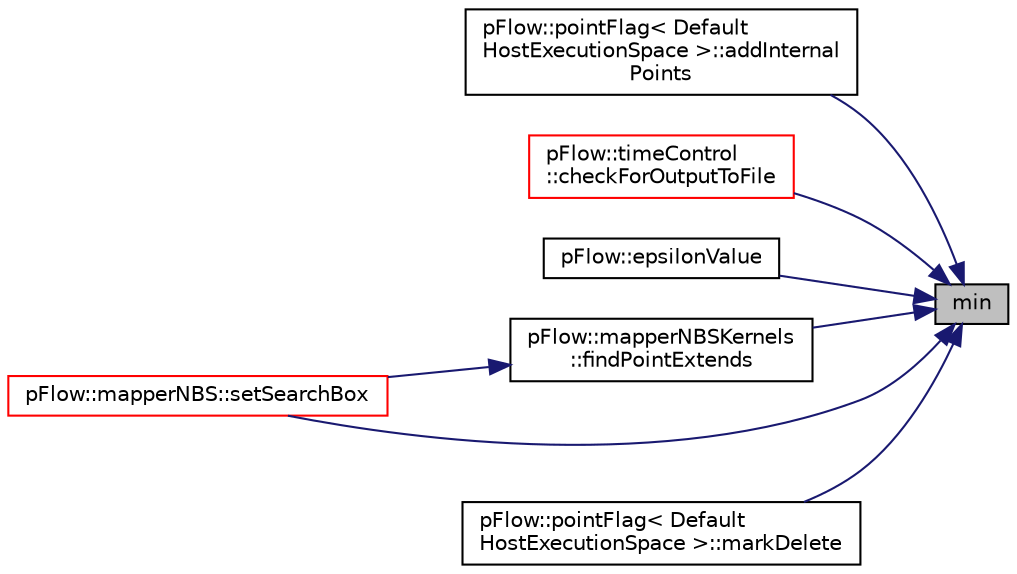 digraph "min"
{
 // LATEX_PDF_SIZE
  edge [fontname="Helvetica",fontsize="10",labelfontname="Helvetica",labelfontsize="10"];
  node [fontname="Helvetica",fontsize="10",shape=record];
  rankdir="RL";
  Node1 [label="min",height=0.2,width=0.4,color="black", fillcolor="grey75", style="filled", fontcolor="black",tooltip=" "];
  Node1 -> Node2 [dir="back",color="midnightblue",fontsize="10",style="solid",fontname="Helvetica"];
  Node2 [label="pFlow::pointFlag\< Default\lHostExecutionSpace \>::addInternal\lPoints",height=0.2,width=0.4,color="black", fillcolor="white", style="filled",URL="$classpFlow_1_1pointFlag.html#a6a3f9fbcd0472d2b49b98f6b604e306e",tooltip=" "];
  Node1 -> Node3 [dir="back",color="midnightblue",fontsize="10",style="solid",fontname="Helvetica"];
  Node3 [label="pFlow::timeControl\l::checkForOutputToFile",height=0.2,width=0.4,color="red", fillcolor="white", style="filled",URL="$classpFlow_1_1timeControl.html#a929ce719f6ba3f5075a41b42f133aed7",tooltip=" "];
  Node1 -> Node5 [dir="back",color="midnightblue",fontsize="10",style="solid",fontname="Helvetica"];
  Node5 [label="pFlow::epsilonValue",height=0.2,width=0.4,color="black", fillcolor="white", style="filled",URL="$namespacepFlow.html#ac2d229af1e3f22d4f92fd64e157610d9",tooltip=" "];
  Node1 -> Node6 [dir="back",color="midnightblue",fontsize="10",style="solid",fontname="Helvetica"];
  Node6 [label="pFlow::mapperNBSKernels\l::findPointExtends",height=0.2,width=0.4,color="black", fillcolor="white", style="filled",URL="$namespacepFlow_1_1mapperNBSKernels.html#a8979597ddbbff9e3bcfbcde9ae238e40",tooltip=" "];
  Node6 -> Node7 [dir="back",color="midnightblue",fontsize="10",style="solid",fontname="Helvetica"];
  Node7 [label="pFlow::mapperNBS::setSearchBox",height=0.2,width=0.4,color="red", fillcolor="white", style="filled",URL="$classpFlow_1_1mapperNBS.html#a6cf459a5a9e4c4f275f80a91cd04487d",tooltip=" "];
  Node1 -> Node9 [dir="back",color="midnightblue",fontsize="10",style="solid",fontname="Helvetica"];
  Node9 [label="pFlow::pointFlag\< Default\lHostExecutionSpace \>::markDelete",height=0.2,width=0.4,color="black", fillcolor="white", style="filled",URL="$classpFlow_1_1pointFlag.html#ad73700ab0d25f0c7da79f16b361f789c",tooltip=" "];
  Node1 -> Node7 [dir="back",color="midnightblue",fontsize="10",style="solid",fontname="Helvetica"];
}
